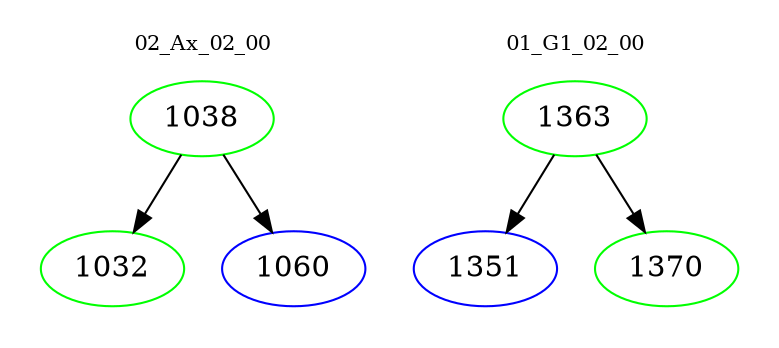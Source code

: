 digraph{
subgraph cluster_0 {
color = white
label = "02_Ax_02_00";
fontsize=10;
T0_1038 [label="1038", color="green"]
T0_1038 -> T0_1032 [color="black"]
T0_1032 [label="1032", color="green"]
T0_1038 -> T0_1060 [color="black"]
T0_1060 [label="1060", color="blue"]
}
subgraph cluster_1 {
color = white
label = "01_G1_02_00";
fontsize=10;
T1_1363 [label="1363", color="green"]
T1_1363 -> T1_1351 [color="black"]
T1_1351 [label="1351", color="blue"]
T1_1363 -> T1_1370 [color="black"]
T1_1370 [label="1370", color="green"]
}
}
